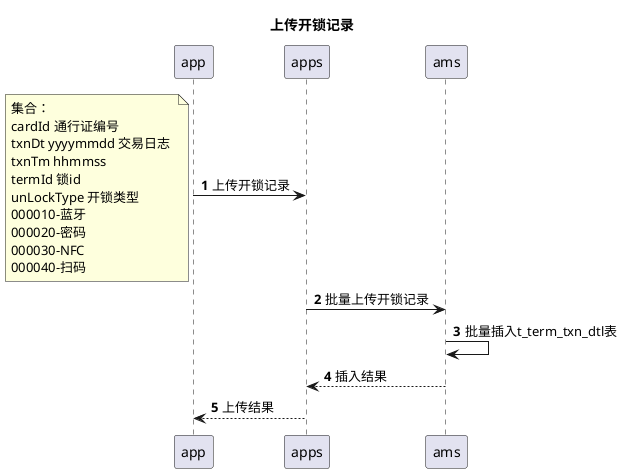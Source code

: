 @startuml
title:上传开锁记录
autonumber
app->apps:上传开锁记录
note left:集合：\ncardId 通行证编号 \ntxnDt yyyymmdd 交易日志 \ntxnTm hhmmss\ntermId 锁id \nunLockType 开锁类型\n000010-蓝牙\n000020-密码\n000030-NFC\n000040-扫码
apps->ams:批量上传开锁记录
ams->ams:批量插入t_term_txn_dtl表
ams-->apps:插入结果
apps-->app:上传结果

@enduml